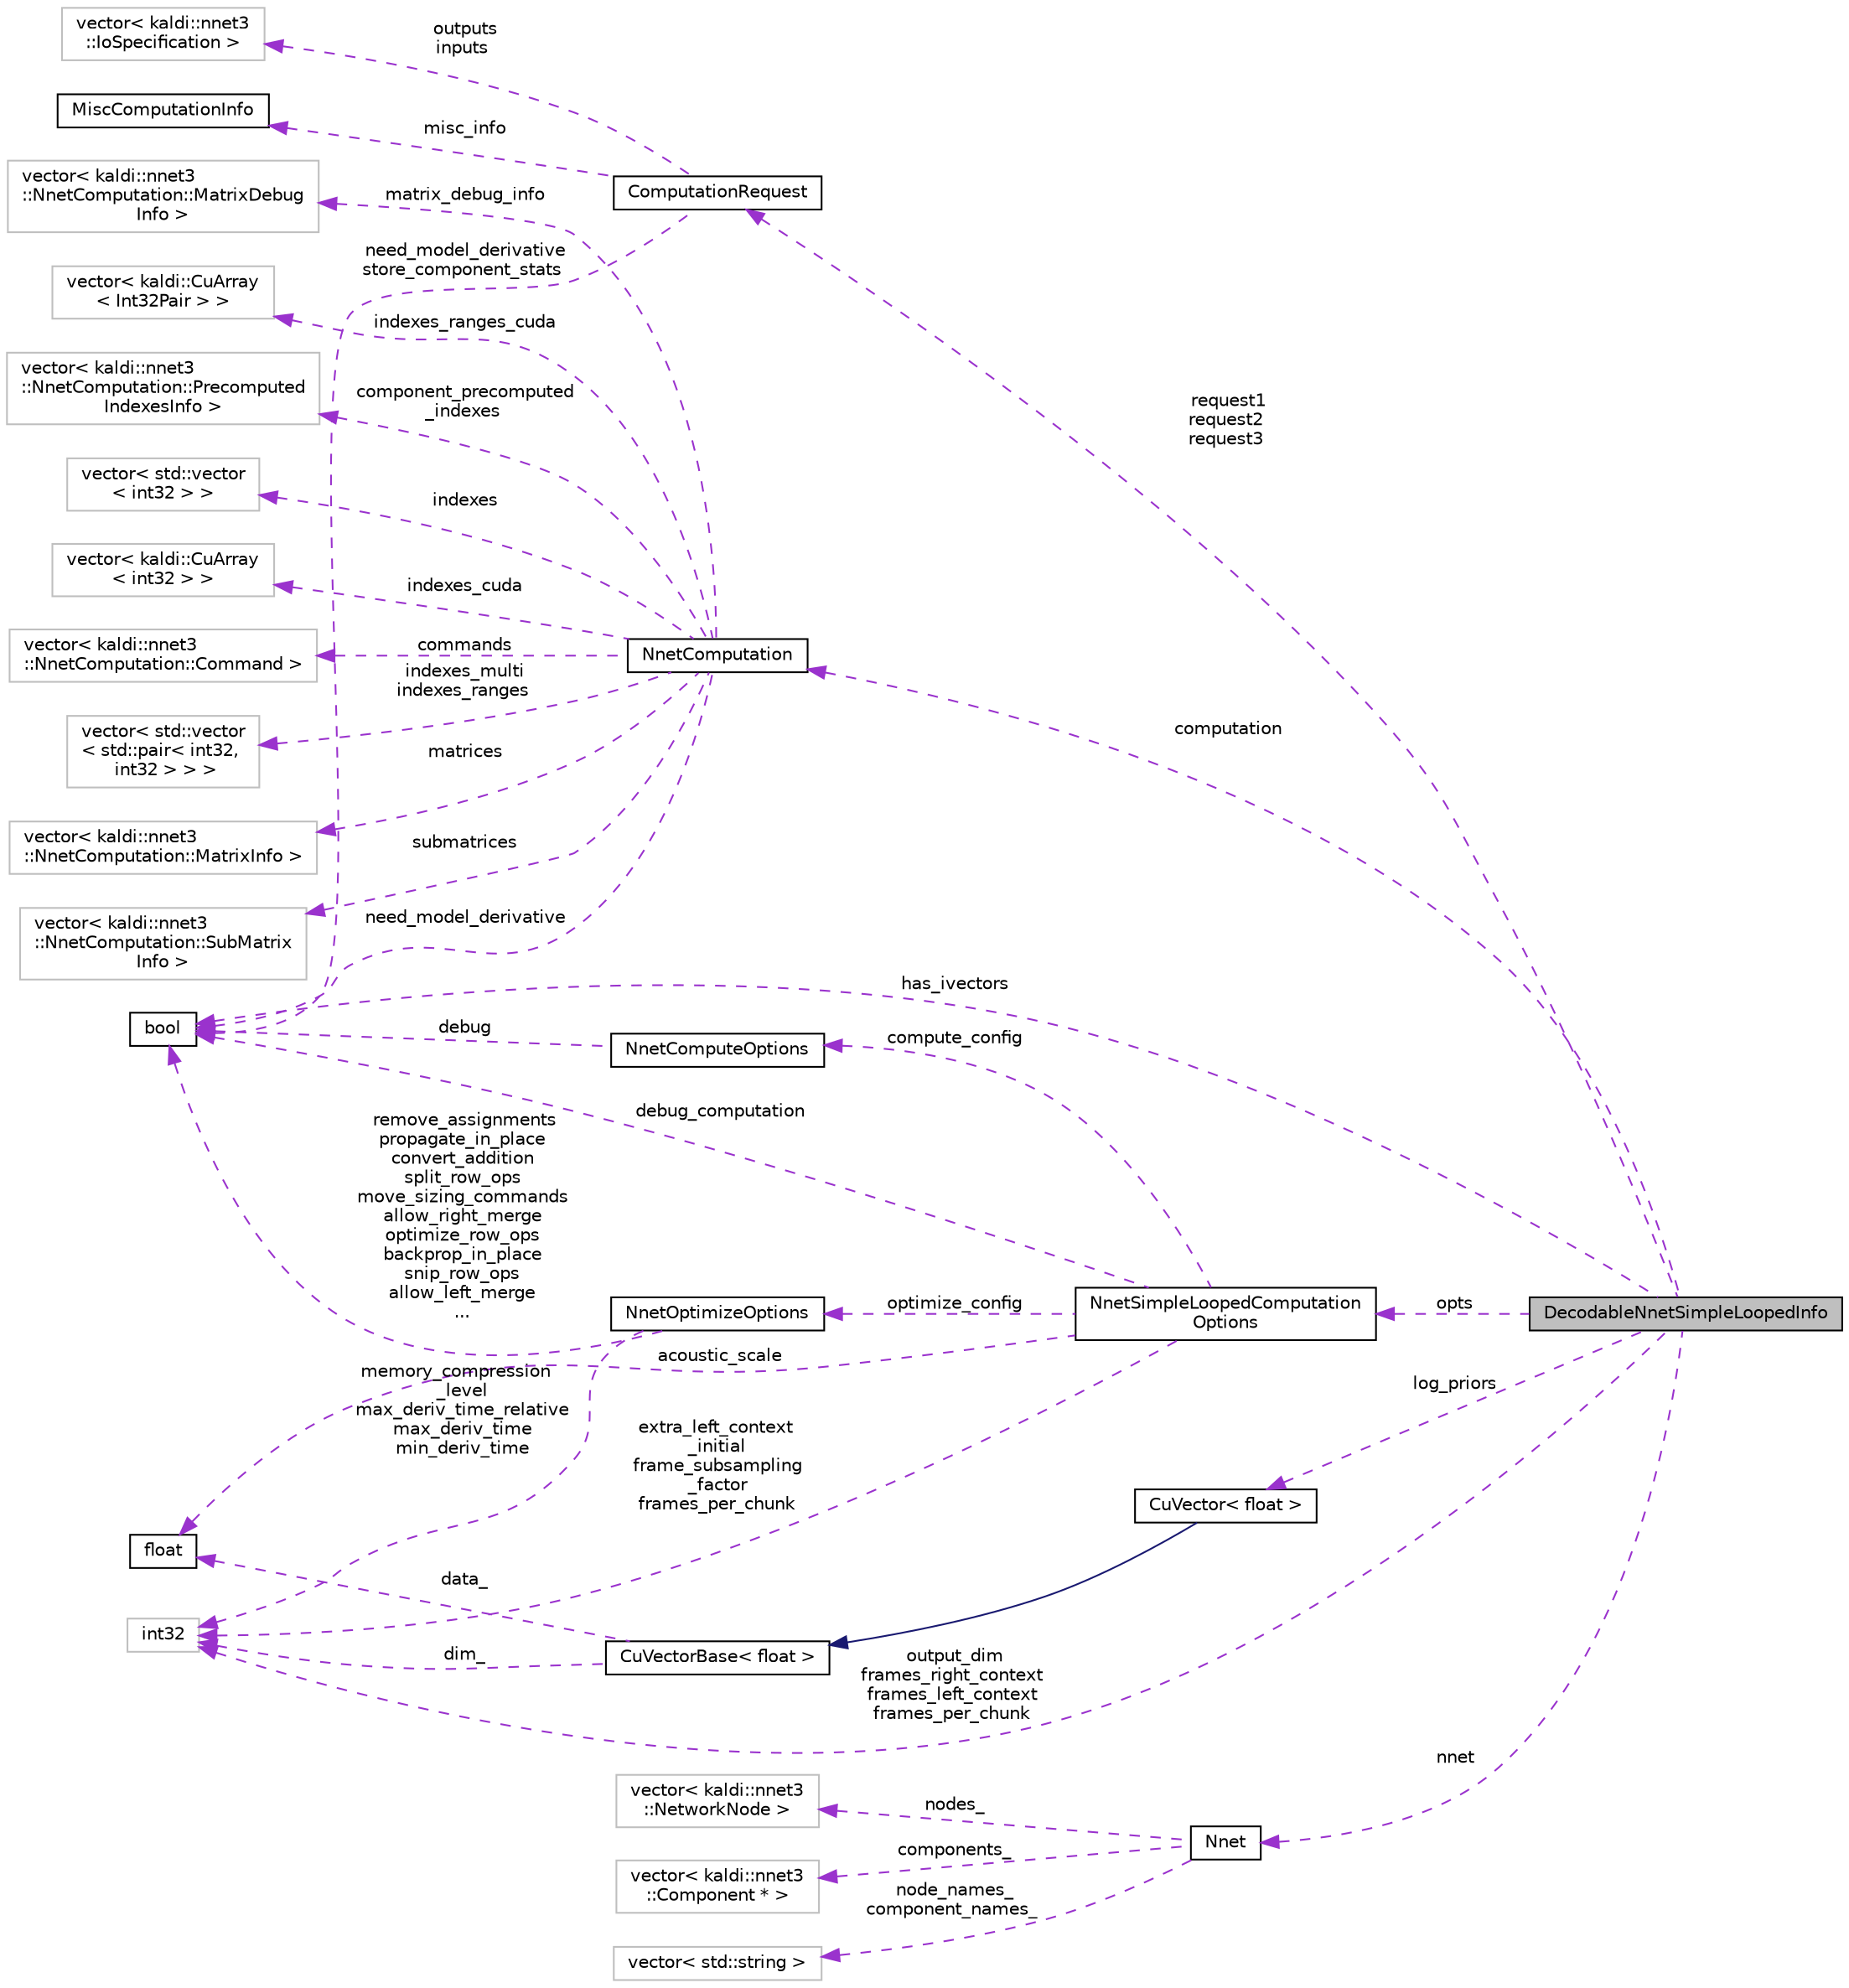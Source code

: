digraph "DecodableNnetSimpleLoopedInfo"
{
  edge [fontname="Helvetica",fontsize="10",labelfontname="Helvetica",labelfontsize="10"];
  node [fontname="Helvetica",fontsize="10",shape=record];
  rankdir="LR";
  Node1 [label="DecodableNnetSimpleLoopedInfo",height=0.2,width=0.4,color="black", fillcolor="grey75", style="filled", fontcolor="black"];
  Node2 -> Node1 [dir="back",color="darkorchid3",fontsize="10",style="dashed",label=" request1\nrequest2\nrequest3" ,fontname="Helvetica"];
  Node2 [label="ComputationRequest",height=0.2,width=0.4,color="black", fillcolor="white", style="filled",URL="$structkaldi_1_1nnet3_1_1ComputationRequest.html"];
  Node3 -> Node2 [dir="back",color="darkorchid3",fontsize="10",style="dashed",label=" misc_info" ,fontname="Helvetica"];
  Node3 [label="MiscComputationInfo",height=0.2,width=0.4,color="black", fillcolor="white", style="filled",URL="$structkaldi_1_1nnet3_1_1MiscComputationInfo.html"];
  Node4 -> Node2 [dir="back",color="darkorchid3",fontsize="10",style="dashed",label=" need_model_derivative\nstore_component_stats" ,fontname="Helvetica"];
  Node4 [label="bool",height=0.2,width=0.4,color="black", fillcolor="white", style="filled",URL="$classbool.html"];
  Node5 -> Node2 [dir="back",color="darkorchid3",fontsize="10",style="dashed",label=" outputs\ninputs" ,fontname="Helvetica"];
  Node5 [label="vector\< kaldi::nnet3\l::IoSpecification \>",height=0.2,width=0.4,color="grey75", fillcolor="white", style="filled"];
  Node6 -> Node1 [dir="back",color="darkorchid3",fontsize="10",style="dashed",label=" computation" ,fontname="Helvetica"];
  Node6 [label="NnetComputation",height=0.2,width=0.4,color="black", fillcolor="white", style="filled",URL="$structkaldi_1_1nnet3_1_1NnetComputation.html"];
  Node7 -> Node6 [dir="back",color="darkorchid3",fontsize="10",style="dashed",label=" commands" ,fontname="Helvetica"];
  Node7 [label="vector\< kaldi::nnet3\l::NnetComputation::Command \>",height=0.2,width=0.4,color="grey75", fillcolor="white", style="filled"];
  Node8 -> Node6 [dir="back",color="darkorchid3",fontsize="10",style="dashed",label=" indexes_multi\nindexes_ranges" ,fontname="Helvetica"];
  Node8 [label="vector\< std::vector\l\< std::pair\< int32,\l int32 \> \> \>",height=0.2,width=0.4,color="grey75", fillcolor="white", style="filled"];
  Node9 -> Node6 [dir="back",color="darkorchid3",fontsize="10",style="dashed",label=" matrices" ,fontname="Helvetica"];
  Node9 [label="vector\< kaldi::nnet3\l::NnetComputation::MatrixInfo \>",height=0.2,width=0.4,color="grey75", fillcolor="white", style="filled"];
  Node10 -> Node6 [dir="back",color="darkorchid3",fontsize="10",style="dashed",label=" submatrices" ,fontname="Helvetica"];
  Node10 [label="vector\< kaldi::nnet3\l::NnetComputation::SubMatrix\lInfo \>",height=0.2,width=0.4,color="grey75", fillcolor="white", style="filled"];
  Node11 -> Node6 [dir="back",color="darkorchid3",fontsize="10",style="dashed",label=" matrix_debug_info" ,fontname="Helvetica"];
  Node11 [label="vector\< kaldi::nnet3\l::NnetComputation::MatrixDebug\lInfo \>",height=0.2,width=0.4,color="grey75", fillcolor="white", style="filled"];
  Node4 -> Node6 [dir="back",color="darkorchid3",fontsize="10",style="dashed",label=" need_model_derivative" ,fontname="Helvetica"];
  Node12 -> Node6 [dir="back",color="darkorchid3",fontsize="10",style="dashed",label=" indexes_ranges_cuda" ,fontname="Helvetica"];
  Node12 [label="vector\< kaldi::CuArray\l\< Int32Pair \> \>",height=0.2,width=0.4,color="grey75", fillcolor="white", style="filled"];
  Node13 -> Node6 [dir="back",color="darkorchid3",fontsize="10",style="dashed",label=" component_precomputed\l_indexes" ,fontname="Helvetica"];
  Node13 [label="vector\< kaldi::nnet3\l::NnetComputation::Precomputed\lIndexesInfo \>",height=0.2,width=0.4,color="grey75", fillcolor="white", style="filled"];
  Node14 -> Node6 [dir="back",color="darkorchid3",fontsize="10",style="dashed",label=" indexes" ,fontname="Helvetica"];
  Node14 [label="vector\< std::vector\l\< int32 \> \>",height=0.2,width=0.4,color="grey75", fillcolor="white", style="filled"];
  Node15 -> Node6 [dir="back",color="darkorchid3",fontsize="10",style="dashed",label=" indexes_cuda" ,fontname="Helvetica"];
  Node15 [label="vector\< kaldi::CuArray\l\< int32 \> \>",height=0.2,width=0.4,color="grey75", fillcolor="white", style="filled"];
  Node4 -> Node1 [dir="back",color="darkorchid3",fontsize="10",style="dashed",label=" has_ivectors" ,fontname="Helvetica"];
  Node16 -> Node1 [dir="back",color="darkorchid3",fontsize="10",style="dashed",label=" opts" ,fontname="Helvetica"];
  Node16 [label="NnetSimpleLoopedComputation\lOptions",height=0.2,width=0.4,color="black", fillcolor="white", style="filled",URL="$structkaldi_1_1nnet3_1_1NnetSimpleLoopedComputationOptions.html"];
  Node17 -> Node16 [dir="back",color="darkorchid3",fontsize="10",style="dashed",label=" compute_config" ,fontname="Helvetica"];
  Node17 [label="NnetComputeOptions",height=0.2,width=0.4,color="black", fillcolor="white", style="filled",URL="$structkaldi_1_1nnet3_1_1NnetComputeOptions.html"];
  Node4 -> Node17 [dir="back",color="darkorchid3",fontsize="10",style="dashed",label=" debug" ,fontname="Helvetica"];
  Node18 -> Node16 [dir="back",color="darkorchid3",fontsize="10",style="dashed",label=" acoustic_scale" ,fontname="Helvetica"];
  Node18 [label="float",height=0.2,width=0.4,color="black", fillcolor="white", style="filled",URL="$classfloat.html"];
  Node4 -> Node16 [dir="back",color="darkorchid3",fontsize="10",style="dashed",label=" debug_computation" ,fontname="Helvetica"];
  Node19 -> Node16 [dir="back",color="darkorchid3",fontsize="10",style="dashed",label=" optimize_config" ,fontname="Helvetica"];
  Node19 [label="NnetOptimizeOptions",height=0.2,width=0.4,color="black", fillcolor="white", style="filled",URL="$structkaldi_1_1nnet3_1_1NnetOptimizeOptions.html"];
  Node4 -> Node19 [dir="back",color="darkorchid3",fontsize="10",style="dashed",label=" remove_assignments\npropagate_in_place\nconvert_addition\nsplit_row_ops\nmove_sizing_commands\nallow_right_merge\noptimize_row_ops\nbackprop_in_place\nsnip_row_ops\nallow_left_merge\n..." ,fontname="Helvetica"];
  Node20 -> Node19 [dir="back",color="darkorchid3",fontsize="10",style="dashed",label=" memory_compression\l_level\nmax_deriv_time_relative\nmax_deriv_time\nmin_deriv_time" ,fontname="Helvetica"];
  Node20 [label="int32",height=0.2,width=0.4,color="grey75", fillcolor="white", style="filled"];
  Node20 -> Node16 [dir="back",color="darkorchid3",fontsize="10",style="dashed",label=" extra_left_context\l_initial\nframe_subsampling\l_factor\nframes_per_chunk" ,fontname="Helvetica"];
  Node21 -> Node1 [dir="back",color="darkorchid3",fontsize="10",style="dashed",label=" nnet" ,fontname="Helvetica"];
  Node21 [label="Nnet",height=0.2,width=0.4,color="black", fillcolor="white", style="filled",URL="$classkaldi_1_1nnet3_1_1Nnet.html"];
  Node22 -> Node21 [dir="back",color="darkorchid3",fontsize="10",style="dashed",label=" node_names_\ncomponent_names_" ,fontname="Helvetica"];
  Node22 [label="vector\< std::string \>",height=0.2,width=0.4,color="grey75", fillcolor="white", style="filled"];
  Node23 -> Node21 [dir="back",color="darkorchid3",fontsize="10",style="dashed",label=" nodes_" ,fontname="Helvetica"];
  Node23 [label="vector\< kaldi::nnet3\l::NetworkNode \>",height=0.2,width=0.4,color="grey75", fillcolor="white", style="filled"];
  Node24 -> Node21 [dir="back",color="darkorchid3",fontsize="10",style="dashed",label=" components_" ,fontname="Helvetica"];
  Node24 [label="vector\< kaldi::nnet3\l::Component * \>",height=0.2,width=0.4,color="grey75", fillcolor="white", style="filled"];
  Node20 -> Node1 [dir="back",color="darkorchid3",fontsize="10",style="dashed",label=" output_dim\nframes_right_context\nframes_left_context\nframes_per_chunk" ,fontname="Helvetica"];
  Node25 -> Node1 [dir="back",color="darkorchid3",fontsize="10",style="dashed",label=" log_priors" ,fontname="Helvetica"];
  Node25 [label="CuVector\< float \>",height=0.2,width=0.4,color="black", fillcolor="white", style="filled",URL="$classkaldi_1_1CuVector.html"];
  Node26 -> Node25 [dir="back",color="midnightblue",fontsize="10",style="solid",fontname="Helvetica"];
  Node26 [label="CuVectorBase\< float \>",height=0.2,width=0.4,color="black", fillcolor="white", style="filled",URL="$classkaldi_1_1CuVectorBase.html"];
  Node18 -> Node26 [dir="back",color="darkorchid3",fontsize="10",style="dashed",label=" data_" ,fontname="Helvetica"];
  Node20 -> Node26 [dir="back",color="darkorchid3",fontsize="10",style="dashed",label=" dim_" ,fontname="Helvetica"];
}
